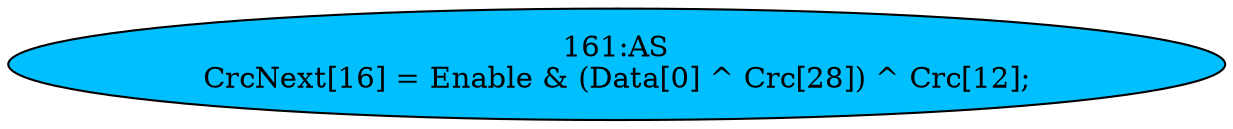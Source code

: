 strict digraph "" {
	node [label="\N"];
	"161:AS"	 [ast="<pyverilog.vparser.ast.Assign object at 0x7f417dcca5d0>",
		def_var="['CrcNext']",
		fillcolor=deepskyblue,
		label="161:AS
CrcNext[16] = Enable & (Data[0] ^ Crc[28]) ^ Crc[12];",
		statements="[]",
		style=filled,
		typ=Assign,
		use_var="['Enable', 'Data', 'Crc', 'Crc']"];
}
